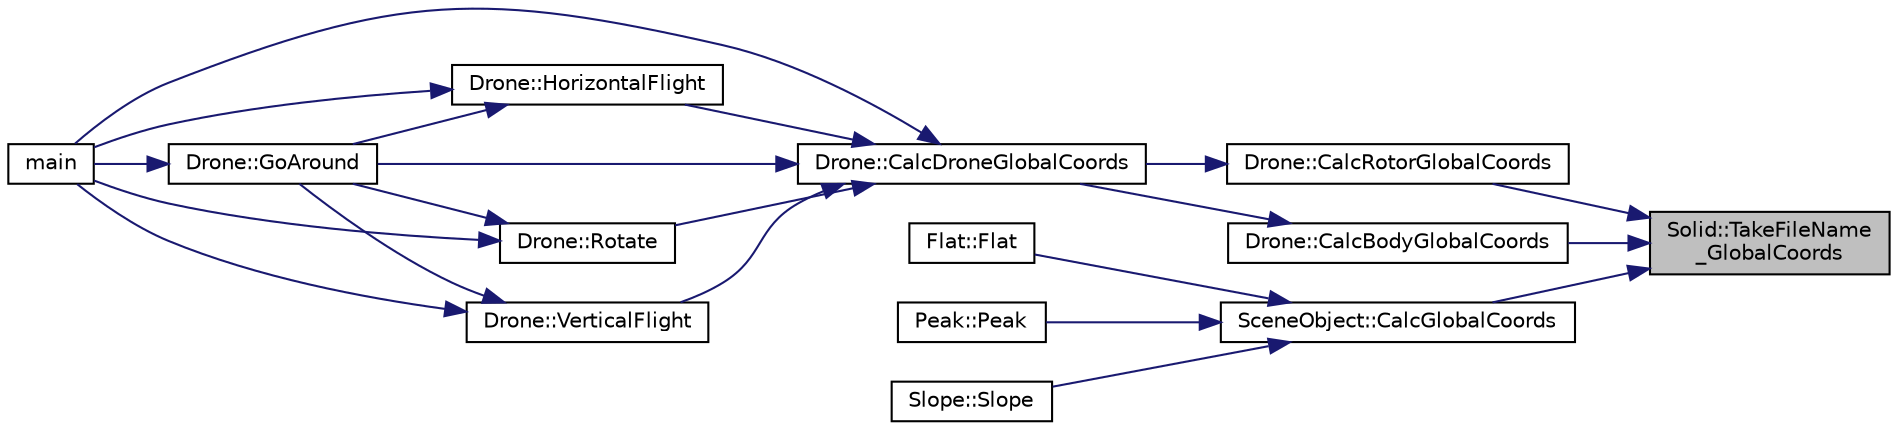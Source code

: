 digraph "Solid::TakeFileName_GlobalCoords"
{
 // LATEX_PDF_SIZE
  edge [fontname="Helvetica",fontsize="10",labelfontname="Helvetica",labelfontsize="10"];
  node [fontname="Helvetica",fontsize="10",shape=record];
  rankdir="RL";
  Node1 [label="Solid::TakeFileName\l_GlobalCoords",height=0.2,width=0.4,color="black", fillcolor="grey75", style="filled", fontcolor="black",tooltip="Zwracanie nazwy pliku zawierającego globalne współrzędne bryły."];
  Node1 -> Node2 [dir="back",color="midnightblue",fontsize="10",style="solid",fontname="Helvetica"];
  Node2 [label="Drone::CalcBodyGlobalCoords",height=0.2,width=0.4,color="black", fillcolor="white", style="filled",URL="$class_drone.html#ab8695f20d1dd851370bda45a921390f0",tooltip="Oblicz współrzędne globalne korpusu drona."];
  Node2 -> Node3 [dir="back",color="midnightblue",fontsize="10",style="solid",fontname="Helvetica"];
  Node3 [label="Drone::CalcDroneGlobalCoords",height=0.2,width=0.4,color="black", fillcolor="white", style="filled",URL="$class_drone.html#ad681f67940125d81ed33c1c0bf352078",tooltip="Oblicz współrzędne globalne drona."];
  Node3 -> Node4 [dir="back",color="midnightblue",fontsize="10",style="solid",fontname="Helvetica"];
  Node4 [label="Drone::GoAround",height=0.2,width=0.4,color="black", fillcolor="white", style="filled",URL="$class_drone.html#a199a50ea0de3835d057e1e72dd0c23db",tooltip="Wzleć do góry, poleć do przodu o pewną odległość, wykonaj lot po okręgu względem punktu do którego dr..."];
  Node4 -> Node5 [dir="back",color="midnightblue",fontsize="10",style="solid",fontname="Helvetica"];
  Node5 [label="main",height=0.2,width=0.4,color="black", fillcolor="white", style="filled",URL="$app_2main_8cpp.html#ae66f6b31b5ad750f1fe042a706a4e3d4",tooltip=" "];
  Node3 -> Node6 [dir="back",color="midnightblue",fontsize="10",style="solid",fontname="Helvetica"];
  Node6 [label="Drone::HorizontalFlight",height=0.2,width=0.4,color="black", fillcolor="white", style="filled",URL="$class_drone.html#a4c0904848783c4c2a5918834851c1e66",tooltip="Wykonaj poziomy lot drona na pewną odległość"];
  Node6 -> Node4 [dir="back",color="midnightblue",fontsize="10",style="solid",fontname="Helvetica"];
  Node6 -> Node5 [dir="back",color="midnightblue",fontsize="10",style="solid",fontname="Helvetica"];
  Node3 -> Node5 [dir="back",color="midnightblue",fontsize="10",style="solid",fontname="Helvetica"];
  Node3 -> Node7 [dir="back",color="midnightblue",fontsize="10",style="solid",fontname="Helvetica"];
  Node7 [label="Drone::Rotate",height=0.2,width=0.4,color="black", fillcolor="white", style="filled",URL="$class_drone.html#ac9ed6da111bc14d4892acc3df6943f12",tooltip="Obróc drona o pewien kąt względem własnej osi z."];
  Node7 -> Node4 [dir="back",color="midnightblue",fontsize="10",style="solid",fontname="Helvetica"];
  Node7 -> Node5 [dir="back",color="midnightblue",fontsize="10",style="solid",fontname="Helvetica"];
  Node3 -> Node8 [dir="back",color="midnightblue",fontsize="10",style="solid",fontname="Helvetica"];
  Node8 [label="Drone::VerticalFlight",height=0.2,width=0.4,color="black", fillcolor="white", style="filled",URL="$class_drone.html#a00f69f01bbcde98b37aafd0eb5ff126f",tooltip="Wykonaj pioniowy lot drona na pewną odległość"];
  Node8 -> Node4 [dir="back",color="midnightblue",fontsize="10",style="solid",fontname="Helvetica"];
  Node8 -> Node5 [dir="back",color="midnightblue",fontsize="10",style="solid",fontname="Helvetica"];
  Node1 -> Node9 [dir="back",color="midnightblue",fontsize="10",style="solid",fontname="Helvetica"];
  Node9 [label="SceneObject::CalcGlobalCoords",height=0.2,width=0.4,color="black", fillcolor="white", style="filled",URL="$class_scene_object.html#ac21ea4a73921da93ef9d5e16f679ee7d",tooltip="Oblicz wspolrzedne globalne obiektu sceny."];
  Node9 -> Node10 [dir="back",color="midnightblue",fontsize="10",style="solid",fontname="Helvetica"];
  Node10 [label="Flat::Flat",height=0.2,width=0.4,color="black", fillcolor="white", style="filled",URL="$class_flat.html#a2867c2bf0ae9291565ad52b2f8852386",tooltip="Konstruktor tworzenia nowego plaskowyzu z danymi parametrami."];
  Node9 -> Node11 [dir="back",color="midnightblue",fontsize="10",style="solid",fontname="Helvetica"];
  Node11 [label="Peak::Peak",height=0.2,width=0.4,color="black", fillcolor="white", style="filled",URL="$class_peak.html#acf8ee58742a2e46ef6cd139a8d92b548",tooltip="Konstruktor tworzenia nowej gory ze szczytem z danymi parametrami."];
  Node9 -> Node12 [dir="back",color="midnightblue",fontsize="10",style="solid",fontname="Helvetica"];
  Node12 [label="Slope::Slope",height=0.2,width=0.4,color="black", fillcolor="white", style="filled",URL="$class_slope.html#a33b1b7109f5c69c30eed2b71b95103eb",tooltip="Konstruktor tworzenia nowej gory z grania z danymi parametrami."];
  Node1 -> Node13 [dir="back",color="midnightblue",fontsize="10",style="solid",fontname="Helvetica"];
  Node13 [label="Drone::CalcRotorGlobalCoords",height=0.2,width=0.4,color="black", fillcolor="white", style="filled",URL="$class_drone.html#af3a82f532aa3fc33d906bd39bc4cd9d1",tooltip="Oblicz współrzędne globalne rotoru drona."];
  Node13 -> Node3 [dir="back",color="midnightblue",fontsize="10",style="solid",fontname="Helvetica"];
}
